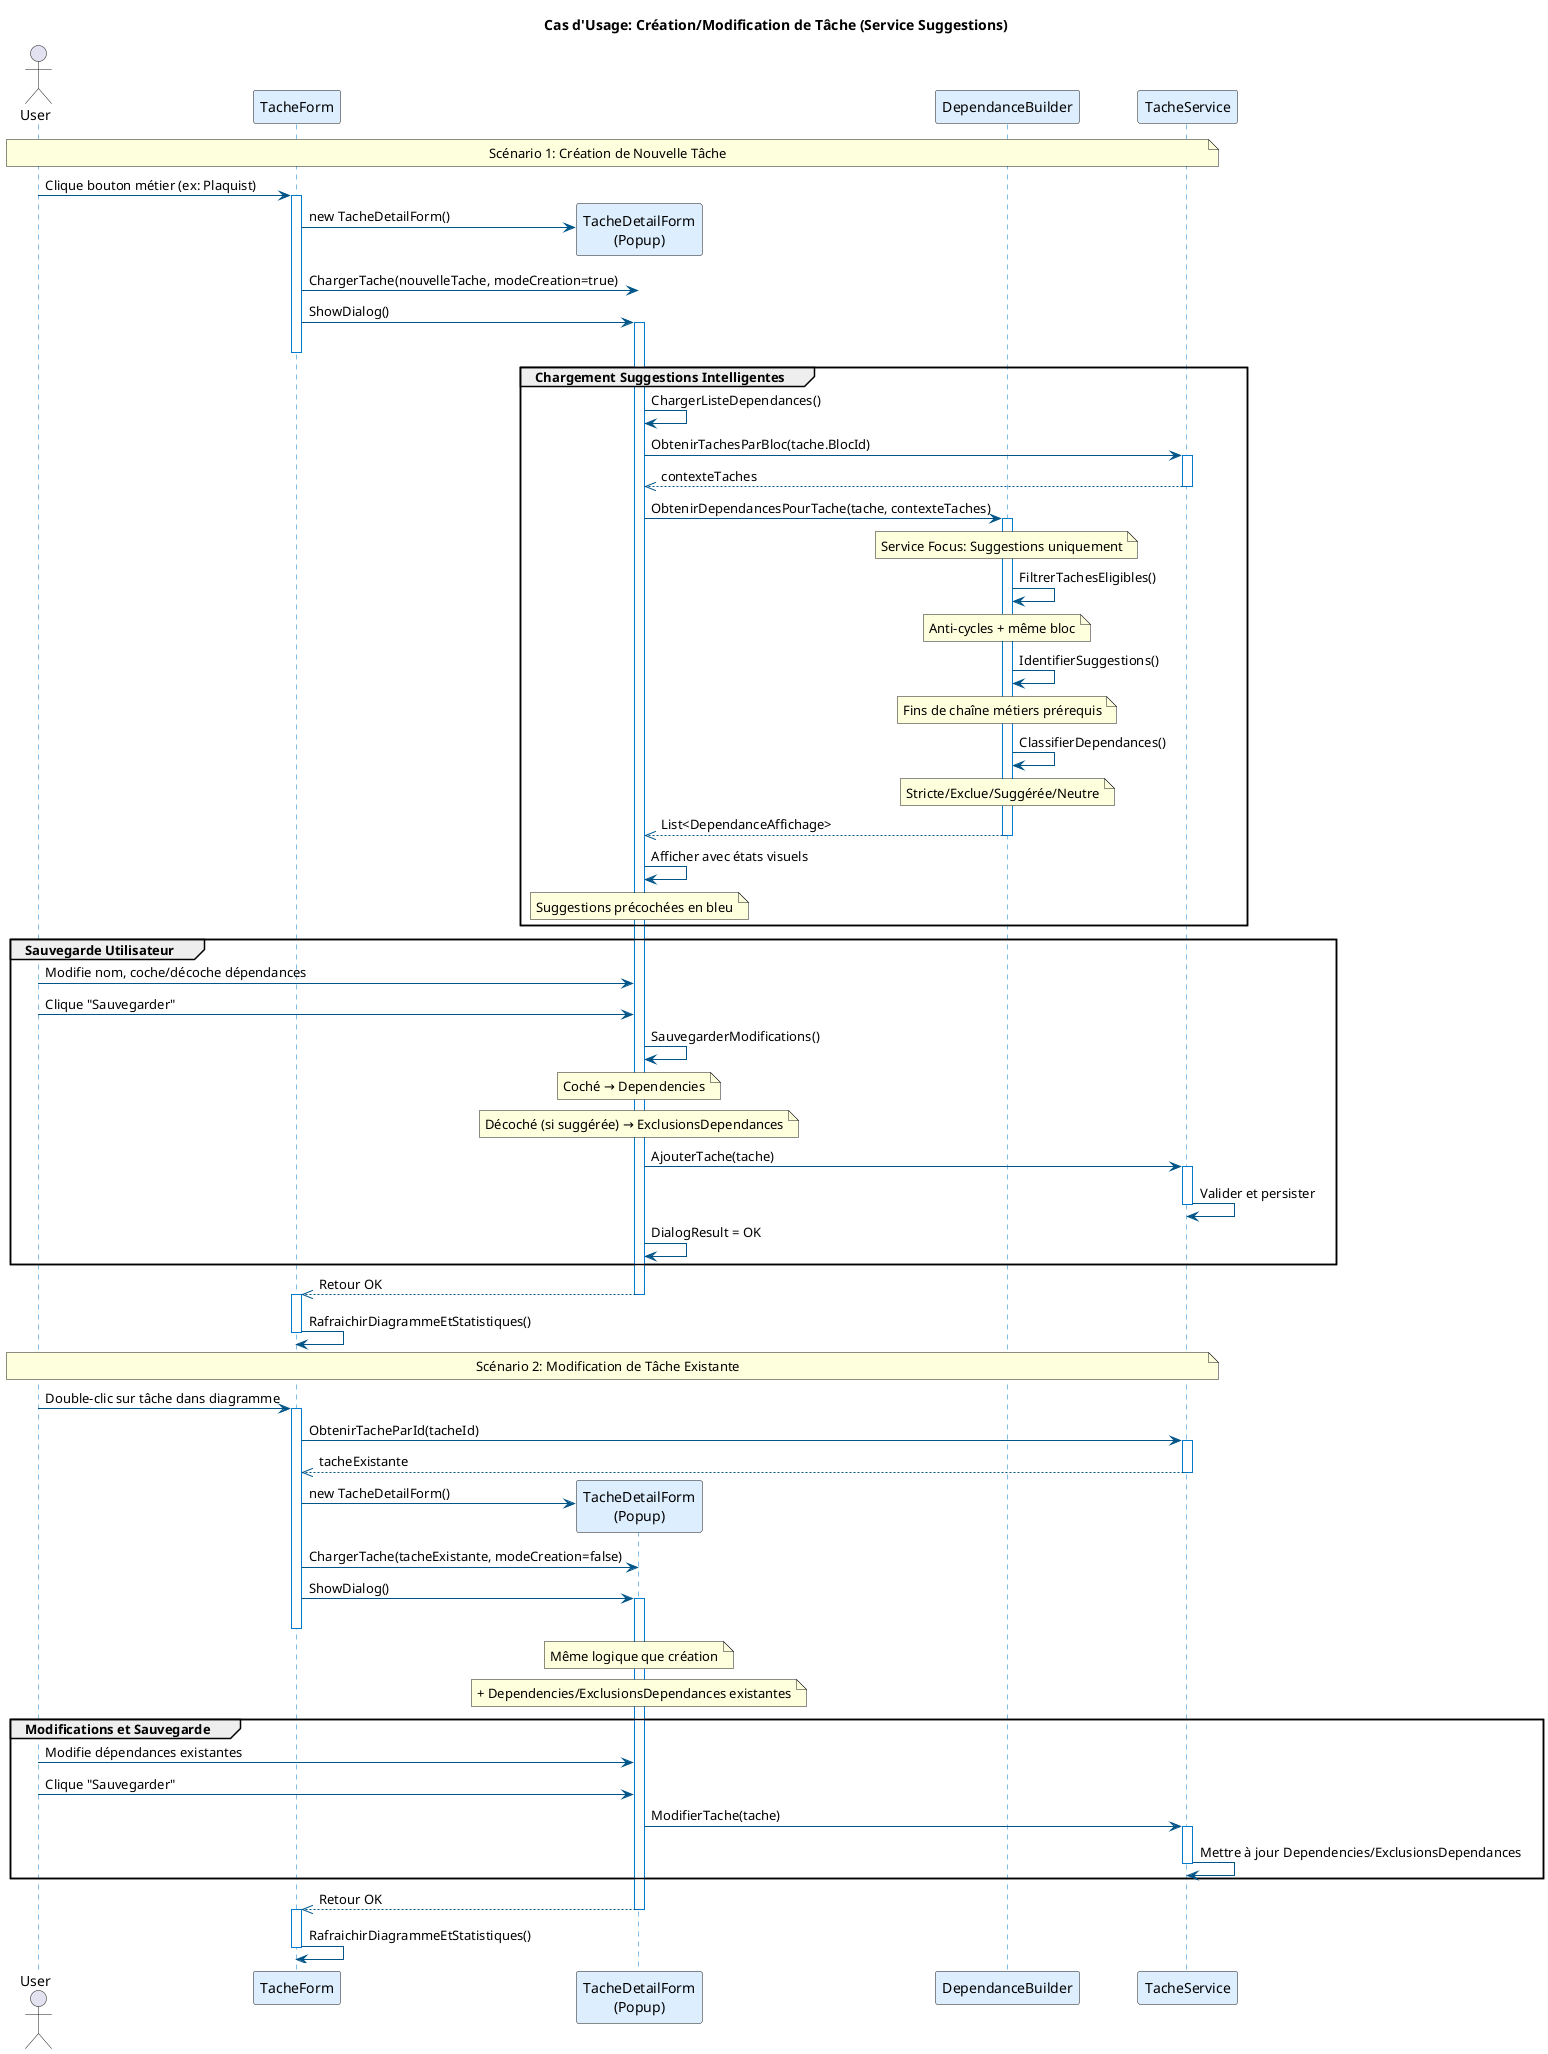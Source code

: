 @startuml
skinparam componentStyle uml2
skinparam sequenceArrowColor #005588
skinparam sequenceLifeLineBorderColor #007ACC
skinparam sequenceParticipantBackgroundColor #DDEEFF

title Cas d'Usage: Création/Modification de Tâche (Service Suggestions)

actor User
participant TacheForm
participant TacheDetailForm as "TacheDetailForm\n(Popup)"
participant DependanceBuilder
participant TacheService

Note over User,TacheService: Scénario 1: Création de Nouvelle Tâche

User -> TacheForm : Clique bouton métier (ex: Plaquist)
activate TacheForm

TacheForm -> TacheDetailForm ** : new TacheDetailForm()
TacheForm -> TacheDetailForm : ChargerTache(nouvelleTache, modeCreation=true)
TacheForm -> TacheDetailForm : ShowDialog()
activate TacheDetailForm
deactivate TacheForm

group Chargement Suggestions Intelligentes
    TacheDetailForm -> TacheDetailForm : ChargerListeDependances()
    TacheDetailForm -> TacheService : ObtenirTachesParBloc(tache.BlocId)
    activate TacheService
    TacheService -->> TacheDetailForm : contexteTaches
    deactivate TacheService
    
    TacheDetailForm -> DependanceBuilder : ObtenirDependancesPourTache(tache, contexteTaches)
    activate DependanceBuilder
    
    Note over DependanceBuilder: Service Focus: Suggestions uniquement
    DependanceBuilder -> DependanceBuilder : FiltrerTachesEligibles()
    Note over DependanceBuilder: Anti-cycles + même bloc
    DependanceBuilder -> DependanceBuilder : IdentifierSuggestions()
    Note over DependanceBuilder: Fins de chaîne métiers prérequis
    DependanceBuilder -> DependanceBuilder : ClassifierDependances()
    Note over DependanceBuilder: Stricte/Exclue/Suggérée/Neutre
    
    DependanceBuilder -->> TacheDetailForm : List<DependanceAffichage>
    deactivate DependanceBuilder
    
    TacheDetailForm -> TacheDetailForm : Afficher avec états visuels
    Note over TacheDetailForm: Suggestions précochées en bleu
end

group Sauvegarde Utilisateur
    User -> TacheDetailForm : Modifie nom, coche/décoche dépendances
    User -> TacheDetailForm : Clique "Sauvegarder"
    
    TacheDetailForm -> TacheDetailForm : SauvegarderModifications()
    Note over TacheDetailForm: Coché → Dependencies
    Note over TacheDetailForm: Décoché (si suggérée) → ExclusionsDependances
    
    TacheDetailForm -> TacheService : AjouterTache(tache)
    activate TacheService
    TacheService -> TacheService : Valider et persister
    deactivate TacheService
    
    TacheDetailForm -> TacheDetailForm : DialogResult = OK
end

TacheDetailForm -->> TacheForm : Retour OK
deactivate TacheDetailForm
activate TacheForm

TacheForm -> TacheForm : RafraichirDiagrammeEtStatistiques()
deactivate TacheForm

Note over User,TacheService: Scénario 2: Modification de Tâche Existante

User -> TacheForm : Double-clic sur tâche dans diagramme
activate TacheForm

TacheForm -> TacheService : ObtenirTacheParId(tacheId)
activate TacheService
TacheService -->> TacheForm : tacheExistante
deactivate TacheService

TacheForm -> TacheDetailForm ** : new TacheDetailForm()
TacheForm -> TacheDetailForm : ChargerTache(tacheExistante, modeCreation=false)
TacheForm -> TacheDetailForm : ShowDialog()
activate TacheDetailForm
deactivate TacheForm

Note over TacheDetailForm: Même logique que création
Note over TacheDetailForm: + Dependencies/ExclusionsDependances existantes

group Modifications et Sauvegarde
    User -> TacheDetailForm : Modifie dépendances existantes
    User -> TacheDetailForm : Clique "Sauvegarder"
    
    TacheDetailForm -> TacheService : ModifierTache(tache)
    activate TacheService
    TacheService -> TacheService : Mettre à jour Dependencies/ExclusionsDependances
    deactivate TacheService
end

TacheDetailForm -->> TacheForm : Retour OK
deactivate TacheDetailForm
activate TacheForm

TacheForm -> TacheForm : RafraichirDiagrammeEtStatistiques()
deactivate TacheForm

@enduml